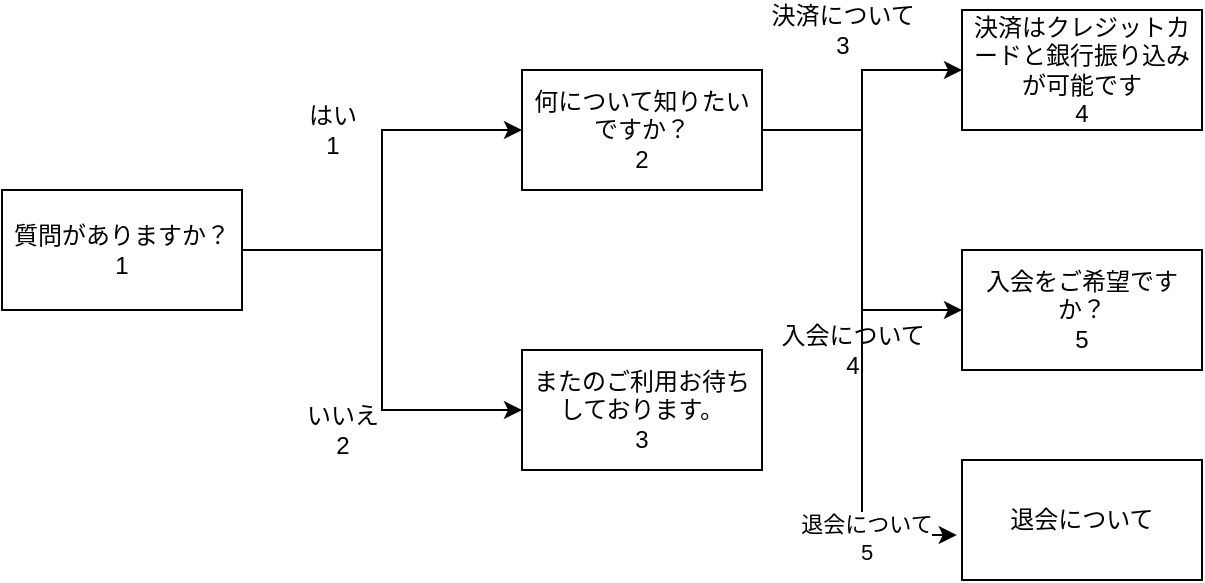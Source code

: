 <mxfile>
    <diagram id="KaGA0c8M0ZthoMoZFlHP" name="ページ1">
        <mxGraphModel dx="1124" dy="329" grid="1" gridSize="10" guides="1" tooltips="1" connect="1" arrows="1" fold="1" page="1" pageScale="1" pageWidth="827" pageHeight="1169" math="0" shadow="0">
            <root>
                <mxCell id="0"/>
                <mxCell id="1" parent="0"/>
                <mxCell id="10" style="edgeStyle=orthogonalEdgeStyle;rounded=0;orthogonalLoop=1;jettySize=auto;html=1;entryX=0;entryY=0.5;entryDx=0;entryDy=0;" parent="1" source="9" target="11" edge="1">
                    <mxGeometry relative="1" as="geometry">
                        <mxPoint x="210" y="285" as="targetPoint"/>
                    </mxGeometry>
                </mxCell>
                <mxCell id="15" style="edgeStyle=orthogonalEdgeStyle;rounded=0;orthogonalLoop=1;jettySize=auto;html=1;entryX=0;entryY=0.5;entryDx=0;entryDy=0;" parent="1" source="9" target="14" edge="1">
                    <mxGeometry relative="1" as="geometry"/>
                </mxCell>
                <mxCell id="9" value="質問がありますか？&lt;br&gt;1" style="whiteSpace=wrap;html=1;" parent="1" vertex="1">
                    <mxGeometry x="10" y="315" width="120" height="60" as="geometry"/>
                </mxCell>
                <mxCell id="18" style="edgeStyle=orthogonalEdgeStyle;rounded=0;orthogonalLoop=1;jettySize=auto;html=1;entryX=0;entryY=0.5;entryDx=0;entryDy=0;" parent="1" source="11" target="16" edge="1">
                    <mxGeometry relative="1" as="geometry"/>
                </mxCell>
                <mxCell id="19" style="edgeStyle=orthogonalEdgeStyle;rounded=0;orthogonalLoop=1;jettySize=auto;html=1;entryX=0;entryY=0.5;entryDx=0;entryDy=0;" parent="1" source="11" target="17" edge="1">
                    <mxGeometry relative="1" as="geometry"/>
                </mxCell>
                <mxCell id="25" style="edgeStyle=orthogonalEdgeStyle;rounded=0;orthogonalLoop=1;jettySize=auto;html=1;entryX=-0.022;entryY=0.625;entryDx=0;entryDy=0;entryPerimeter=0;" edge="1" parent="1" source="11" target="24">
                    <mxGeometry relative="1" as="geometry">
                        <Array as="points">
                            <mxPoint x="440" y="285"/>
                            <mxPoint x="440" y="488"/>
                        </Array>
                    </mxGeometry>
                </mxCell>
                <mxCell id="26" value="退会について&lt;br&gt;5" style="edgeLabel;html=1;align=center;verticalAlign=middle;resizable=0;points=[];" vertex="1" connectable="0" parent="25">
                    <mxGeometry x="0.693" y="-1" relative="1" as="geometry">
                        <mxPoint as="offset"/>
                    </mxGeometry>
                </mxCell>
                <mxCell id="11" value="何について知りたいですか？&lt;br&gt;2" style="whiteSpace=wrap;html=1;" parent="1" vertex="1">
                    <mxGeometry x="270" y="255" width="120" height="60" as="geometry"/>
                </mxCell>
                <mxCell id="12" value="はい&lt;br&gt;1" style="text;html=1;align=center;verticalAlign=middle;resizable=0;points=[];autosize=1;strokeColor=none;" parent="1" vertex="1">
                    <mxGeometry x="155" y="270" width="40" height="30" as="geometry"/>
                </mxCell>
                <mxCell id="13" value="いいえ&lt;br&gt;2" style="text;html=1;align=center;verticalAlign=middle;resizable=0;points=[];autosize=1;strokeColor=none;" parent="1" vertex="1">
                    <mxGeometry x="155" y="420" width="50" height="30" as="geometry"/>
                </mxCell>
                <mxCell id="14" value="またのご利用お待ちしております。&lt;br&gt;3" style="whiteSpace=wrap;html=1;" parent="1" vertex="1">
                    <mxGeometry x="270" y="395" width="120" height="60" as="geometry"/>
                </mxCell>
                <mxCell id="16" value="決済はクレジットカードと銀行振り込みが可能です&lt;br&gt;4" style="whiteSpace=wrap;html=1;" parent="1" vertex="1">
                    <mxGeometry x="490" y="225" width="120" height="60" as="geometry"/>
                </mxCell>
                <mxCell id="17" value="入会をご希望ですか？&lt;br&gt;5" style="whiteSpace=wrap;html=1;" parent="1" vertex="1">
                    <mxGeometry x="490" y="345" width="120" height="60" as="geometry"/>
                </mxCell>
                <mxCell id="20" value="決済について&lt;br&gt;3" style="text;html=1;align=center;verticalAlign=middle;resizable=0;points=[];autosize=1;strokeColor=none;" parent="1" vertex="1">
                    <mxGeometry x="385" y="220" width="90" height="30" as="geometry"/>
                </mxCell>
                <mxCell id="22" value="入会について&lt;br&gt;4" style="text;html=1;align=center;verticalAlign=middle;resizable=0;points=[];autosize=1;strokeColor=none;" parent="1" vertex="1">
                    <mxGeometry x="390" y="380" width="90" height="30" as="geometry"/>
                </mxCell>
                <mxCell id="24" value="退会について" style="whiteSpace=wrap;html=1;" vertex="1" parent="1">
                    <mxGeometry x="490" y="450" width="120" height="60" as="geometry"/>
                </mxCell>
            </root>
        </mxGraphModel>
    </diagram>
</mxfile>